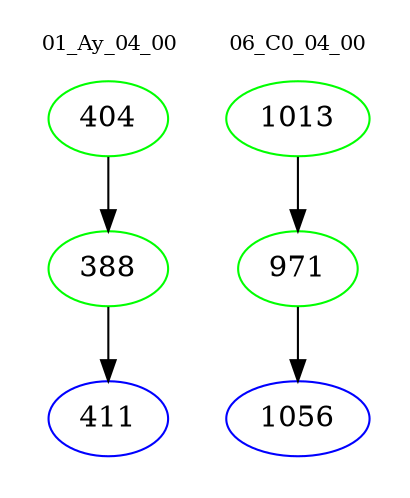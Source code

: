 digraph{
subgraph cluster_0 {
color = white
label = "01_Ay_04_00";
fontsize=10;
T0_404 [label="404", color="green"]
T0_404 -> T0_388 [color="black"]
T0_388 [label="388", color="green"]
T0_388 -> T0_411 [color="black"]
T0_411 [label="411", color="blue"]
}
subgraph cluster_1 {
color = white
label = "06_C0_04_00";
fontsize=10;
T1_1013 [label="1013", color="green"]
T1_1013 -> T1_971 [color="black"]
T1_971 [label="971", color="green"]
T1_971 -> T1_1056 [color="black"]
T1_1056 [label="1056", color="blue"]
}
}
